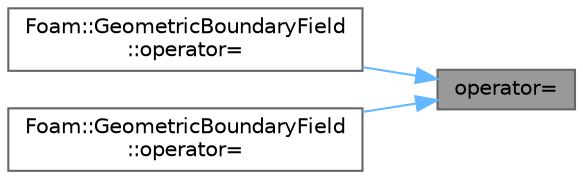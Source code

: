 digraph "operator="
{
 // LATEX_PDF_SIZE
  bgcolor="transparent";
  edge [fontname=Helvetica,fontsize=10,labelfontname=Helvetica,labelfontsize=10];
  node [fontname=Helvetica,fontsize=10,shape=box,height=0.2,width=0.4];
  rankdir="RL";
  Node1 [id="Node000001",label="operator=",height=0.2,width=0.4,color="gray40", fillcolor="grey60", style="filled", fontcolor="black",tooltip=" "];
  Node1 -> Node2 [id="edge1_Node000001_Node000002",dir="back",color="steelblue1",style="solid",tooltip=" "];
  Node2 [id="Node000002",label="Foam::GeometricBoundaryField\l::operator=",height=0.2,width=0.4,color="grey40", fillcolor="white", style="filled",URL="$classFoam_1_1GeometricBoundaryField.html#a5651d03df1ee87f3e72de581fc35a47a",tooltip=" "];
  Node1 -> Node3 [id="edge2_Node000001_Node000003",dir="back",color="steelblue1",style="solid",tooltip=" "];
  Node3 [id="Node000003",label="Foam::GeometricBoundaryField\l::operator=",height=0.2,width=0.4,color="grey40", fillcolor="white", style="filled",URL="$classFoam_1_1GeometricBoundaryField.html#ac4a0194f78011cfc6c4b26dffcecaa4a",tooltip=" "];
}
